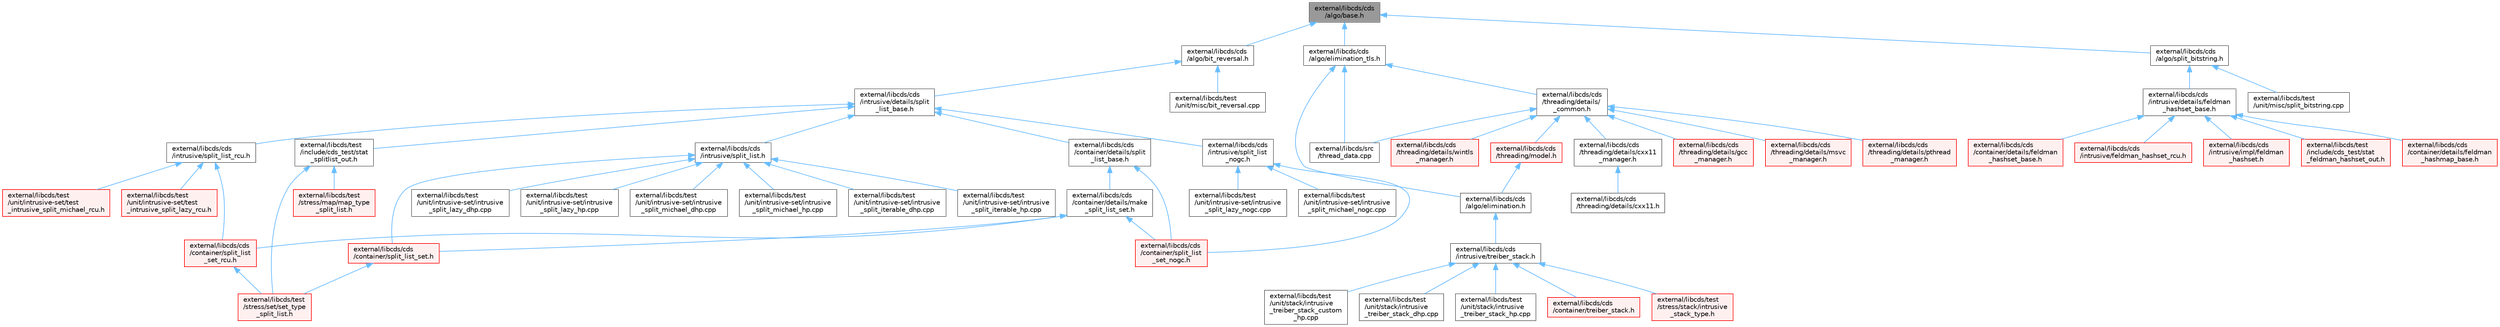 digraph "external/libcds/cds/algo/base.h"
{
 // LATEX_PDF_SIZE
  bgcolor="transparent";
  edge [fontname=Helvetica,fontsize=10,labelfontname=Helvetica,labelfontsize=10];
  node [fontname=Helvetica,fontsize=10,shape=box,height=0.2,width=0.4];
  Node1 [id="Node000001",label="external/libcds/cds\l/algo/base.h",height=0.2,width=0.4,color="gray40", fillcolor="grey60", style="filled", fontcolor="black",tooltip=" "];
  Node1 -> Node2 [id="edge58_Node000001_Node000002",dir="back",color="steelblue1",style="solid",tooltip=" "];
  Node2 [id="Node000002",label="external/libcds/cds\l/algo/bit_reversal.h",height=0.2,width=0.4,color="grey40", fillcolor="white", style="filled",URL="$bit__reversal_8h.html",tooltip=" "];
  Node2 -> Node3 [id="edge59_Node000002_Node000003",dir="back",color="steelblue1",style="solid",tooltip=" "];
  Node3 [id="Node000003",label="external/libcds/cds\l/intrusive/details/split\l_list_base.h",height=0.2,width=0.4,color="grey40", fillcolor="white", style="filled",URL="$intrusive_2details_2split__list__base_8h.html",tooltip=" "];
  Node3 -> Node4 [id="edge60_Node000003_Node000004",dir="back",color="steelblue1",style="solid",tooltip=" "];
  Node4 [id="Node000004",label="external/libcds/cds\l/container/details/split\l_list_base.h",height=0.2,width=0.4,color="grey40", fillcolor="white", style="filled",URL="$container_2details_2split__list__base_8h.html",tooltip=" "];
  Node4 -> Node5 [id="edge61_Node000004_Node000005",dir="back",color="steelblue1",style="solid",tooltip=" "];
  Node5 [id="Node000005",label="external/libcds/cds\l/container/details/make\l_split_list_set.h",height=0.2,width=0.4,color="grey40", fillcolor="white", style="filled",URL="$make__split__list__set_8h.html",tooltip=" "];
  Node5 -> Node6 [id="edge62_Node000005_Node000006",dir="back",color="steelblue1",style="solid",tooltip=" "];
  Node6 [id="Node000006",label="external/libcds/cds\l/container/split_list_set.h",height=0.2,width=0.4,color="red", fillcolor="#FFF0F0", style="filled",URL="$split__list__set_8h.html",tooltip=" "];
  Node6 -> Node24 [id="edge63_Node000006_Node000024",dir="back",color="steelblue1",style="solid",tooltip=" "];
  Node24 [id="Node000024",label="external/libcds/test\l/stress/set/set_type\l_split_list.h",height=0.2,width=0.4,color="red", fillcolor="#FFF0F0", style="filled",URL="$set__type__split__list_8h.html",tooltip=" "];
  Node5 -> Node39 [id="edge64_Node000005_Node000039",dir="back",color="steelblue1",style="solid",tooltip=" "];
  Node39 [id="Node000039",label="external/libcds/cds\l/container/split_list\l_set_nogc.h",height=0.2,width=0.4,color="red", fillcolor="#FFF0F0", style="filled",URL="$split__list__set__nogc_8h.html",tooltip=" "];
  Node5 -> Node45 [id="edge65_Node000005_Node000045",dir="back",color="steelblue1",style="solid",tooltip=" "];
  Node45 [id="Node000045",label="external/libcds/cds\l/container/split_list\l_set_rcu.h",height=0.2,width=0.4,color="red", fillcolor="#FFF0F0", style="filled",URL="$split__list__set__rcu_8h.html",tooltip=" "];
  Node45 -> Node24 [id="edge66_Node000045_Node000024",dir="back",color="steelblue1",style="solid",tooltip=" "];
  Node4 -> Node39 [id="edge67_Node000004_Node000039",dir="back",color="steelblue1",style="solid",tooltip=" "];
  Node3 -> Node63 [id="edge68_Node000003_Node000063",dir="back",color="steelblue1",style="solid",tooltip=" "];
  Node63 [id="Node000063",label="external/libcds/cds\l/intrusive/split_list.h",height=0.2,width=0.4,color="grey40", fillcolor="white", style="filled",URL="$split__list_8h.html",tooltip=" "];
  Node63 -> Node6 [id="edge69_Node000063_Node000006",dir="back",color="steelblue1",style="solid",tooltip=" "];
  Node63 -> Node64 [id="edge70_Node000063_Node000064",dir="back",color="steelblue1",style="solid",tooltip=" "];
  Node64 [id="Node000064",label="external/libcds/test\l/unit/intrusive-set/intrusive\l_split_iterable_dhp.cpp",height=0.2,width=0.4,color="grey40", fillcolor="white", style="filled",URL="$intrusive__split__iterable__dhp_8cpp.html",tooltip=" "];
  Node63 -> Node65 [id="edge71_Node000063_Node000065",dir="back",color="steelblue1",style="solid",tooltip=" "];
  Node65 [id="Node000065",label="external/libcds/test\l/unit/intrusive-set/intrusive\l_split_iterable_hp.cpp",height=0.2,width=0.4,color="grey40", fillcolor="white", style="filled",URL="$intrusive__split__iterable__hp_8cpp.html",tooltip=" "];
  Node63 -> Node66 [id="edge72_Node000063_Node000066",dir="back",color="steelblue1",style="solid",tooltip=" "];
  Node66 [id="Node000066",label="external/libcds/test\l/unit/intrusive-set/intrusive\l_split_lazy_dhp.cpp",height=0.2,width=0.4,color="grey40", fillcolor="white", style="filled",URL="$intrusive__split__lazy__dhp_8cpp.html",tooltip=" "];
  Node63 -> Node67 [id="edge73_Node000063_Node000067",dir="back",color="steelblue1",style="solid",tooltip=" "];
  Node67 [id="Node000067",label="external/libcds/test\l/unit/intrusive-set/intrusive\l_split_lazy_hp.cpp",height=0.2,width=0.4,color="grey40", fillcolor="white", style="filled",URL="$intrusive__split__lazy__hp_8cpp.html",tooltip=" "];
  Node63 -> Node68 [id="edge74_Node000063_Node000068",dir="back",color="steelblue1",style="solid",tooltip=" "];
  Node68 [id="Node000068",label="external/libcds/test\l/unit/intrusive-set/intrusive\l_split_michael_dhp.cpp",height=0.2,width=0.4,color="grey40", fillcolor="white", style="filled",URL="$intrusive__split__michael__dhp_8cpp.html",tooltip=" "];
  Node63 -> Node69 [id="edge75_Node000063_Node000069",dir="back",color="steelblue1",style="solid",tooltip=" "];
  Node69 [id="Node000069",label="external/libcds/test\l/unit/intrusive-set/intrusive\l_split_michael_hp.cpp",height=0.2,width=0.4,color="grey40", fillcolor="white", style="filled",URL="$intrusive__split__michael__hp_8cpp.html",tooltip=" "];
  Node3 -> Node70 [id="edge76_Node000003_Node000070",dir="back",color="steelblue1",style="solid",tooltip=" "];
  Node70 [id="Node000070",label="external/libcds/cds\l/intrusive/split_list\l_nogc.h",height=0.2,width=0.4,color="grey40", fillcolor="white", style="filled",URL="$split__list__nogc_8h.html",tooltip=" "];
  Node70 -> Node39 [id="edge77_Node000070_Node000039",dir="back",color="steelblue1",style="solid",tooltip=" "];
  Node70 -> Node71 [id="edge78_Node000070_Node000071",dir="back",color="steelblue1",style="solid",tooltip=" "];
  Node71 [id="Node000071",label="external/libcds/test\l/unit/intrusive-set/intrusive\l_split_lazy_nogc.cpp",height=0.2,width=0.4,color="grey40", fillcolor="white", style="filled",URL="$intrusive__split__lazy__nogc_8cpp.html",tooltip=" "];
  Node70 -> Node72 [id="edge79_Node000070_Node000072",dir="back",color="steelblue1",style="solid",tooltip=" "];
  Node72 [id="Node000072",label="external/libcds/test\l/unit/intrusive-set/intrusive\l_split_michael_nogc.cpp",height=0.2,width=0.4,color="grey40", fillcolor="white", style="filled",URL="$intrusive__split__michael__nogc_8cpp.html",tooltip=" "];
  Node3 -> Node73 [id="edge80_Node000003_Node000073",dir="back",color="steelblue1",style="solid",tooltip=" "];
  Node73 [id="Node000073",label="external/libcds/cds\l/intrusive/split_list_rcu.h",height=0.2,width=0.4,color="grey40", fillcolor="white", style="filled",URL="$split__list__rcu_8h.html",tooltip=" "];
  Node73 -> Node45 [id="edge81_Node000073_Node000045",dir="back",color="steelblue1",style="solid",tooltip=" "];
  Node73 -> Node74 [id="edge82_Node000073_Node000074",dir="back",color="steelblue1",style="solid",tooltip=" "];
  Node74 [id="Node000074",label="external/libcds/test\l/unit/intrusive-set/test\l_intrusive_split_lazy_rcu.h",height=0.2,width=0.4,color="red", fillcolor="#FFF0F0", style="filled",URL="$test__intrusive__split__lazy__rcu_8h.html",tooltip=" "];
  Node73 -> Node78 [id="edge83_Node000073_Node000078",dir="back",color="steelblue1",style="solid",tooltip=" "];
  Node78 [id="Node000078",label="external/libcds/test\l/unit/intrusive-set/test\l_intrusive_split_michael_rcu.h",height=0.2,width=0.4,color="red", fillcolor="#FFF0F0", style="filled",URL="$test__intrusive__split__michael__rcu_8h.html",tooltip=" "];
  Node3 -> Node82 [id="edge84_Node000003_Node000082",dir="back",color="steelblue1",style="solid",tooltip=" "];
  Node82 [id="Node000082",label="external/libcds/test\l/include/cds_test/stat\l_splitlist_out.h",height=0.2,width=0.4,color="grey40", fillcolor="white", style="filled",URL="$stat__splitlist__out_8h.html",tooltip=" "];
  Node82 -> Node8 [id="edge85_Node000082_Node000008",dir="back",color="steelblue1",style="solid",tooltip=" "];
  Node8 [id="Node000008",label="external/libcds/test\l/stress/map/map_type\l_split_list.h",height=0.2,width=0.4,color="red", fillcolor="#FFF0F0", style="filled",URL="$map__type__split__list_8h.html",tooltip=" "];
  Node82 -> Node24 [id="edge86_Node000082_Node000024",dir="back",color="steelblue1",style="solid",tooltip=" "];
  Node2 -> Node83 [id="edge87_Node000002_Node000083",dir="back",color="steelblue1",style="solid",tooltip=" "];
  Node83 [id="Node000083",label="external/libcds/test\l/unit/misc/bit_reversal.cpp",height=0.2,width=0.4,color="grey40", fillcolor="white", style="filled",URL="$bit__reversal_8cpp.html",tooltip=" "];
  Node1 -> Node84 [id="edge88_Node000001_Node000084",dir="back",color="steelblue1",style="solid",tooltip=" "];
  Node84 [id="Node000084",label="external/libcds/cds\l/algo/elimination_tls.h",height=0.2,width=0.4,color="grey40", fillcolor="white", style="filled",URL="$elimination__tls_8h.html",tooltip=" "];
  Node84 -> Node85 [id="edge89_Node000084_Node000085",dir="back",color="steelblue1",style="solid",tooltip=" "];
  Node85 [id="Node000085",label="external/libcds/cds\l/algo/elimination.h",height=0.2,width=0.4,color="grey40", fillcolor="white", style="filled",URL="$elimination_8h.html",tooltip=" "];
  Node85 -> Node86 [id="edge90_Node000085_Node000086",dir="back",color="steelblue1",style="solid",tooltip=" "];
  Node86 [id="Node000086",label="external/libcds/cds\l/intrusive/treiber_stack.h",height=0.2,width=0.4,color="grey40", fillcolor="white", style="filled",URL="$intrusive_2treiber__stack_8h.html",tooltip=" "];
  Node86 -> Node87 [id="edge91_Node000086_Node000087",dir="back",color="steelblue1",style="solid",tooltip=" "];
  Node87 [id="Node000087",label="external/libcds/cds\l/container/treiber_stack.h",height=0.2,width=0.4,color="red", fillcolor="#FFF0F0", style="filled",URL="$container_2treiber__stack_8h.html",tooltip=" "];
  Node86 -> Node93 [id="edge92_Node000086_Node000093",dir="back",color="steelblue1",style="solid",tooltip=" "];
  Node93 [id="Node000093",label="external/libcds/test\l/stress/stack/intrusive\l_stack_type.h",height=0.2,width=0.4,color="red", fillcolor="#FFF0F0", style="filled",URL="$intrusive__stack__type_8h.html",tooltip=" "];
  Node86 -> Node97 [id="edge93_Node000086_Node000097",dir="back",color="steelblue1",style="solid",tooltip=" "];
  Node97 [id="Node000097",label="external/libcds/test\l/unit/stack/intrusive\l_treiber_stack_custom\l_hp.cpp",height=0.2,width=0.4,color="grey40", fillcolor="white", style="filled",URL="$intrusive__treiber__stack__custom__hp_8cpp.html",tooltip=" "];
  Node86 -> Node98 [id="edge94_Node000086_Node000098",dir="back",color="steelblue1",style="solid",tooltip=" "];
  Node98 [id="Node000098",label="external/libcds/test\l/unit/stack/intrusive\l_treiber_stack_dhp.cpp",height=0.2,width=0.4,color="grey40", fillcolor="white", style="filled",URL="$intrusive__treiber__stack__dhp_8cpp.html",tooltip=" "];
  Node86 -> Node99 [id="edge95_Node000086_Node000099",dir="back",color="steelblue1",style="solid",tooltip=" "];
  Node99 [id="Node000099",label="external/libcds/test\l/unit/stack/intrusive\l_treiber_stack_hp.cpp",height=0.2,width=0.4,color="grey40", fillcolor="white", style="filled",URL="$intrusive__treiber__stack__hp_8cpp.html",tooltip=" "];
  Node84 -> Node100 [id="edge96_Node000084_Node000100",dir="back",color="steelblue1",style="solid",tooltip=" "];
  Node100 [id="Node000100",label="external/libcds/cds\l/threading/details/\l_common.h",height=0.2,width=0.4,color="grey40", fillcolor="white", style="filled",URL="$__common_8h.html",tooltip=" "];
  Node100 -> Node101 [id="edge97_Node000100_Node000101",dir="back",color="steelblue1",style="solid",tooltip=" "];
  Node101 [id="Node000101",label="external/libcds/cds\l/threading/details/cxx11\l_manager.h",height=0.2,width=0.4,color="grey40", fillcolor="white", style="filled",URL="$cxx11__manager_8h.html",tooltip=" "];
  Node101 -> Node102 [id="edge98_Node000101_Node000102",dir="back",color="steelblue1",style="solid",tooltip=" "];
  Node102 [id="Node000102",label="external/libcds/cds\l/threading/details/cxx11.h",height=0.2,width=0.4,color="grey40", fillcolor="white", style="filled",URL="$cxx11_8h.html",tooltip=" "];
  Node100 -> Node103 [id="edge99_Node000100_Node000103",dir="back",color="steelblue1",style="solid",tooltip=" "];
  Node103 [id="Node000103",label="external/libcds/cds\l/threading/details/gcc\l_manager.h",height=0.2,width=0.4,color="red", fillcolor="#FFF0F0", style="filled",URL="$gcc__manager_8h.html",tooltip=" "];
  Node100 -> Node106 [id="edge100_Node000100_Node000106",dir="back",color="steelblue1",style="solid",tooltip=" "];
  Node106 [id="Node000106",label="external/libcds/cds\l/threading/details/msvc\l_manager.h",height=0.2,width=0.4,color="red", fillcolor="#FFF0F0", style="filled",URL="$msvc__manager_8h.html",tooltip=" "];
  Node100 -> Node108 [id="edge101_Node000100_Node000108",dir="back",color="steelblue1",style="solid",tooltip=" "];
  Node108 [id="Node000108",label="external/libcds/cds\l/threading/details/pthread\l_manager.h",height=0.2,width=0.4,color="red", fillcolor="#FFF0F0", style="filled",URL="$pthread__manager_8h.html",tooltip=" "];
  Node100 -> Node393 [id="edge102_Node000100_Node000393",dir="back",color="steelblue1",style="solid",tooltip=" "];
  Node393 [id="Node000393",label="external/libcds/cds\l/threading/details/wintls\l_manager.h",height=0.2,width=0.4,color="red", fillcolor="#FFF0F0", style="filled",URL="$wintls__manager_8h.html",tooltip=" "];
  Node100 -> Node395 [id="edge103_Node000100_Node000395",dir="back",color="steelblue1",style="solid",tooltip=" "];
  Node395 [id="Node000395",label="external/libcds/cds\l/threading/model.h",height=0.2,width=0.4,color="red", fillcolor="#FFF0F0", style="filled",URL="$model_8h.html",tooltip=" "];
  Node395 -> Node85 [id="edge104_Node000395_Node000085",dir="back",color="steelblue1",style="solid",tooltip=" "];
  Node100 -> Node525 [id="edge105_Node000100_Node000525",dir="back",color="steelblue1",style="solid",tooltip=" "];
  Node525 [id="Node000525",label="external/libcds/src\l/thread_data.cpp",height=0.2,width=0.4,color="grey40", fillcolor="white", style="filled",URL="$thread__data_8cpp.html",tooltip=" "];
  Node84 -> Node525 [id="edge106_Node000084_Node000525",dir="back",color="steelblue1",style="solid",tooltip=" "];
  Node1 -> Node789 [id="edge107_Node000001_Node000789",dir="back",color="steelblue1",style="solid",tooltip=" "];
  Node789 [id="Node000789",label="external/libcds/cds\l/algo/split_bitstring.h",height=0.2,width=0.4,color="grey40", fillcolor="white", style="filled",URL="$split__bitstring_8h.html",tooltip=" "];
  Node789 -> Node790 [id="edge108_Node000789_Node000790",dir="back",color="steelblue1",style="solid",tooltip=" "];
  Node790 [id="Node000790",label="external/libcds/cds\l/intrusive/details/feldman\l_hashset_base.h",height=0.2,width=0.4,color="grey40", fillcolor="white", style="filled",URL="$intrusive_2details_2feldman__hashset__base_8h.html",tooltip=" "];
  Node790 -> Node791 [id="edge109_Node000790_Node000791",dir="back",color="steelblue1",style="solid",tooltip=" "];
  Node791 [id="Node000791",label="external/libcds/cds\l/container/details/feldman\l_hashmap_base.h",height=0.2,width=0.4,color="red", fillcolor="#FFF0F0", style="filled",URL="$feldman__hashmap__base_8h.html",tooltip=" "];
  Node790 -> Node795 [id="edge110_Node000790_Node000795",dir="back",color="steelblue1",style="solid",tooltip=" "];
  Node795 [id="Node000795",label="external/libcds/cds\l/container/details/feldman\l_hashset_base.h",height=0.2,width=0.4,color="red", fillcolor="#FFF0F0", style="filled",URL="$container_2details_2feldman__hashset__base_8h.html",tooltip=" "];
  Node790 -> Node799 [id="edge111_Node000790_Node000799",dir="back",color="steelblue1",style="solid",tooltip=" "];
  Node799 [id="Node000799",label="external/libcds/cds\l/intrusive/feldman_hashset_rcu.h",height=0.2,width=0.4,color="red", fillcolor="#FFF0F0", style="filled",URL="$intrusive_2feldman__hashset__rcu_8h.html",tooltip=" "];
  Node790 -> Node801 [id="edge112_Node000790_Node000801",dir="back",color="steelblue1",style="solid",tooltip=" "];
  Node801 [id="Node000801",label="external/libcds/cds\l/intrusive/impl/feldman\l_hashset.h",height=0.2,width=0.4,color="red", fillcolor="#FFF0F0", style="filled",URL="$intrusive_2impl_2feldman__hashset_8h.html",tooltip=" "];
  Node790 -> Node630 [id="edge113_Node000790_Node000630",dir="back",color="steelblue1",style="solid",tooltip=" "];
  Node630 [id="Node000630",label="external/libcds/test\l/include/cds_test/stat\l_feldman_hashset_out.h",height=0.2,width=0.4,color="red", fillcolor="#FFF0F0", style="filled",URL="$stat__feldman__hashset__out_8h.html",tooltip=" "];
  Node789 -> Node802 [id="edge114_Node000789_Node000802",dir="back",color="steelblue1",style="solid",tooltip=" "];
  Node802 [id="Node000802",label="external/libcds/test\l/unit/misc/split_bitstring.cpp",height=0.2,width=0.4,color="grey40", fillcolor="white", style="filled",URL="$split__bitstring_8cpp.html",tooltip=" "];
}

